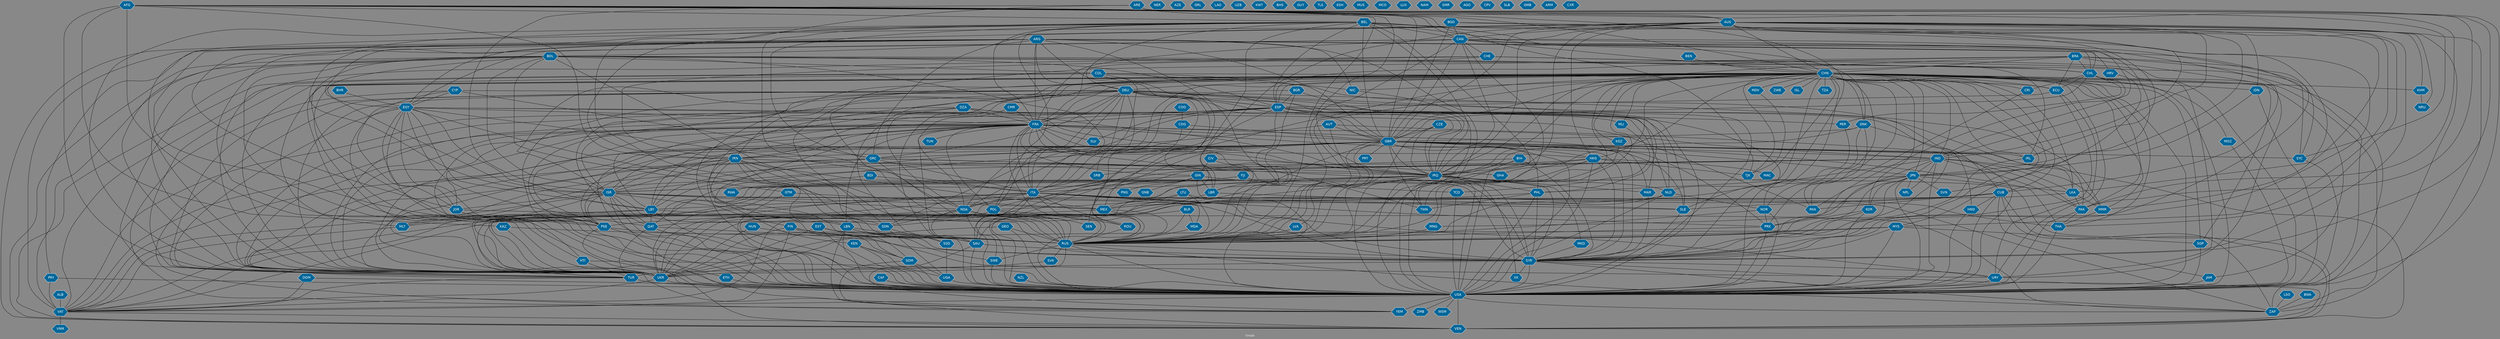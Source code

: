 // Countries together in item graph
graph {
	graph [bgcolor="#888888" fontcolor=white fontsize=12 label="Graph" outputorder=edgesfirst overlap=prism]
	node [color=white fillcolor="#006699" fontcolor=white fontname=Helvetica shape=hexagon style=filled]
	edge [arrowhead=open color=black fontcolor=white fontname=Courier fontsize=12]
		RUS [label=RUS]
		GBR [label=GBR]
		USA [label=USA]
		CAN [label=CAN]
		UGA [label=UGA]
		ESP [label=ESP]
		JPN [label=JPN]
		PHL [label=PHL]
		PAN [label=PAN]
		IRN [label=IRN]
		SAU [label=SAU]
		ISR [label=ISR]
		PSE [label=PSE]
		LBR [label=LBR]
		COL [label=COL]
		SYR [label=SYR]
		TUR [label=TUR]
		BRA [label=BRA]
		IRQ [label=IRQ]
		HKG [label=HKG]
		CHN [label=CHN]
		ARG [label=ARG]
		AFG [label=AFG]
		SWE [label=SWE]
		COG [label=COG]
		NGA [label=NGA]
		DEU [label=DEU]
		BHR [label=BHR]
		UKR [label=UKR]
		PRK [label=PRK]
		AUS [label=AUS]
		MLT [label=MLT]
		VAT [label=VAT]
		POL [label=POL]
		PAK [label=PAK]
		ZWE [label=ZWE]
		FRA [label=FRA]
		DNK [label=DNK]
		ITA [label=ITA]
		YEM [label=YEM]
		ZAF [label=ZAF]
		KOR [label=KOR]
		BLR [label=BLR]
		PRY [label=PRY]
		MEX [label=MEX]
		SLE [label=SLE]
		EGY [label=EGY]
		PRT [label=PRT]
		VEN [label=VEN]
		JAM [label=JAM]
		LBY [label=LBY]
		IND [label=IND]
		NER [label=NER]
		GRC [label=GRC]
		MAR [label=MAR]
		BEL [label=BEL]
		RWA [label=RWA]
		KHM [label=KHM]
		HND [label=HND]
		CHL [label=CHL]
		CAF [label=CAF]
		IRL [label=IRL]
		GIN [label=GIN]
		THA [label=THA]
		GTM [label=GTM]
		FJI [label=FJI]
		CHE [label=CHE]
		PER [label=PER]
		AUT [label=AUT]
		KEN [label=KEN]
		ECU [label=ECU]
		DZA [label=DZA]
		ARE [label=ARE]
		MYS [label=MYS]
		CRI [label=CRI]
		TUN [label=TUN]
		CUB [label=CUB]
		JOR [label=JOR]
		LBN [label=LBN]
		MLI [label=MLI]
		BOL [label=BOL]
		EST [label=EST]
		AZE [label=AZE]
		CMR [label=CMR]
		GEO [label=GEO]
		BGR [label=BGR]
		BDI [label=BDI]
		BIH [label=BIH]
		GRL [label=GRL]
		ROU [label=ROU]
		HTI [label=HTI]
		SLV [label=SLV]
		FIN [label=FIN]
		SOM [label=SOM]
		NIC [label=NIC]
		LSO [label=LSO]
		IDN [label=IDN]
		GNB [label=GNB]
		CYP [label=CYP]
		WSM [label=WSM]
		CZE [label=CZE]
		ALB [label=ALB]
		NZL [label=NZL]
		SEN [label=SEN]
		MNG [label=MNG]
		TCD [label=TCD]
		QAT [label=QAT]
		MMR [label=MMR]
		NPL [label=NPL]
		DOM [label=DOM]
		SDN [label=SDN]
		NLD [label=NLD]
		HRV [label=HRV]
		LAO [label=LAO]
		NOR [label=NOR]
		UZB [label=UZB]
		GHA [label=GHA]
		TWN [label=TWN]
		CIV [label=CIV]
		SVK [label=SVK]
		LKA [label=LKA]
		BGD [label=BGD]
		MDA [label=MDA]
		SSD [label=SSD]
		URY [label=URY]
		ISL [label=ISL]
		KWT [label=KWT]
		HUN [label=HUN]
		TJK [label=TJK]
		BHS [label=BHS]
		XK [label=XK]
		GUY [label=GUY]
		BEN [label=BEN]
		MAC [label=MAC]
		TLS [label=TLS]
		ZMB [label=ZMB]
		BWA [label=BWA]
		ESH [label=ESH]
		SVN [label=SVN]
		MOZ [label=MOZ]
		SRB [label=SRB]
		SYC [label=SYC]
		KAZ [label=KAZ]
		MDV [label=MDV]
		COD [label=COD]
		VNM [label=VNM]
		TZA [label=TZA]
		LVA [label=LVA]
		PNG [label=PNG]
		LTU [label=LTU]
		MUS [label=MUS]
		ETH [label=ETH]
		MCO [label=MCO]
		LUX [label=LUX]
		MKD [label=MKD]
		SGP [label=SGP]
		NAM [label=NAM]
		SMR [label=SMR]
		AGO [label=AGO]
		KGZ [label=KGZ]
		CPV [label=CPV]
		SLB [label=SLB]
		GMB [label=GMB]
		NRU [label=NRU]
		ARM [label=ARM]
		"CXR " [label="CXR "]
			DEU -- ITA [weight=5]
			COL -- ECU [weight=1]
			JPN -- LKA [weight=2]
			COL -- VAT [weight=2]
			USA -- VAT [weight=2]
			GRC -- IRQ [weight=4]
			ESP -- HND [weight=2]
			DEU -- POL [weight=4]
			ECU -- URY [weight=1]
			CHN -- IRQ [weight=6]
			AFG -- RUS [weight=1]
			BRA -- ESP [weight=2]
			THA -- USA [weight=2]
			CAN -- GBR [weight=14]
			IND -- MEX [weight=1]
			IND -- JPN [weight=26]
			FIN -- URY [weight=1]
			CHN -- MMR [weight=1]
			NLD -- TUR [weight=2]
			CHN -- FIN [weight=1]
			AFG -- TJK [weight=1]
			IRQ -- QAT [weight=3]
			ESP -- SDN [weight=8]
			CHE -- USA [weight=7]
			GBR -- LBY [weight=1]
			CHN -- ZWE [weight=1]
			BEN -- CHN [weight=1]
			AUS -- JPN [weight=5]
			HKG -- TWN [weight=14]
			CHN -- PRK [weight=2]
			LBY -- USA [weight=11]
			ITA -- PRK [weight=1]
			BGD -- GBR [weight=7]
			USA -- YEM [weight=17]
			COG -- NGA [weight=1]
			CHN -- SDN [weight=5]
			CAN -- CHE [weight=1]
			HKG -- SYR [weight=1]
			ISR -- VEN [weight=1]
			ITA -- NGA [weight=2]
			HUN -- UKR [weight=6]
			NGA -- SAU [weight=1]
			JPN -- SVN [weight=1]
			ISR -- QAT [weight=1]
			KOR -- PRK [weight=8]
			NGA -- USA [weight=14]
			IRQ -- MKD [weight=2]
			KOR -- USA [weight=9]
			AFG -- CAN [weight=8]
			EGY -- PSE [weight=31]
			BOL -- YEM [weight=1]
			ARG -- USA [weight=10]
			CHE -- SGP [weight=2]
			FRA -- HKG [weight=1]
			CHN -- IDN [weight=3]
			ARG -- PRY [weight=1]
			FRA -- LBY [weight=2]
			PSE -- SAU [weight=3]
			ESP -- UKR [weight=3]
			CHN -- IND [weight=104]
			BEL -- IRL [weight=1]
			MLI -- TCD [weight=3]
			AUS -- IRQ [weight=46]
			FIN -- SOM [weight=1]
			CAN -- CHN [weight=11]
			DZA -- PSE [weight=2]
			GBR -- IND [weight=5]
			LBY -- QAT [weight=5]
			ARG -- FRA [weight=5]
			LBN -- SYR [weight=37]
			BGD -- IND [weight=1]
			CHN -- FRA [weight=4]
			CHN -- MLI [weight=2]
			CUB -- VAT [weight=2]
			BOL -- ESP [weight=2]
			PHL -- TWN [weight=3]
			GEO -- RUS [weight=3]
			IRN -- SYR [weight=18]
			BOL -- VAT [weight=3]
			ARE -- LBY [weight=2]
			ESP -- RUS [weight=1]
			DZA -- USA [weight=2]
			KEN -- USA [weight=4]
			CRI -- PAN [weight=1]
			CHN -- NIC [weight=1]
			AUS -- GBR [weight=8]
			GBR -- SDN [weight=2]
			IRN -- RUS [weight=6]
			USA -- ZAF [weight=1]
			EST -- UKR [weight=4]
			CIV -- LBR [weight=1]
			IRQ -- NLD [weight=4]
			IND -- NGA [weight=2]
			BRA -- NGA [weight=1]
			DNK -- IRQ [weight=6]
			AFG -- KAZ [weight=2]
			ESP -- NLD [weight=2]
			SWE -- USA [weight=1]
			HTI -- USA [weight=2]
			CHN -- ITA [weight=4]
			ARG -- ITA [weight=1]
			LTU -- UKR [weight=4]
			AFG -- NLD [weight=1]
			NLD -- USA [weight=2]
			FRA -- SYR [weight=55]
			MEX -- USA [weight=33]
			CHN -- MNG [weight=1]
			CAN -- CUB [weight=5]
			KAZ -- RUS [weight=1]
			CAN -- FRA [weight=2]
			SOM -- USA [weight=42]
			BLR -- MDA [weight=1]
			FRA -- TWN [weight=1]
			FRA -- RUS [weight=54]
			AUT -- UKR [weight=2]
			EGY -- IRQ [weight=2]
			POL -- RUS [weight=24]
			HKG -- TJK [weight=1]
			GBR -- USA [weight=116]
			IRN -- MEX [weight=1]
			GIN -- LBR [weight=2]
			GBR -- PRK [weight=5]
			BOL -- GTM [weight=1]
			AUS -- UKR [weight=6]
			SYR -- USA [weight=384]
			ISR -- JOR [weight=3]
			BEL -- LBR [weight=1]
			AUS -- HKG [weight=1]
			ITA -- LBY [weight=2]
			ISR -- SYR [weight=43]
			DNK -- GBR [weight=6]
			IRQ -- USA [weight=254]
			CHN -- IRN [weight=4]
			HKG -- MAC [weight=2]
			FRA -- IRQ [weight=195]
			FRA -- POL [weight=1]
			RUS -- SVK [weight=4]
			QAT -- SYR [weight=6]
			ARG -- GBR [weight=2]
			CHL -- ECU [weight=2]
			DOM -- VAT [weight=7]
			ITA -- UKR [weight=2]
			CUB -- JAM [weight=1]
			DEU -- SOM [weight=8]
			AUS -- RUS [weight=17]
			DEU -- LBR [weight=1]
			BRA -- IRQ [weight=2]
			JPN -- UKR [weight=6]
			CHN -- GHA [weight=1]
			SYR -- VEN [weight=1]
			USA -- VEN [weight=15]
			GBR -- ITA [weight=6]
			COL -- USA [weight=1]
			GIN -- TCD [weight=1]
			POL -- UKR [weight=13]
			CHN -- MYS [weight=3]
			CHN -- NOR [weight=1]
			PRK -- RUS [weight=1]
			SYR -- XK [weight=2]
			BRA -- URY [weight=1]
			EGY -- TUR [weight=3]
			BGR -- IRQ [weight=2]
			IND -- NPL [weight=3]
			BHR -- EGY [weight=1]
			IRQ -- XK [weight=2]
			EGY -- FRA [weight=1]
			CUB -- MEX [weight=5]
			CUB -- PAN [weight=4]
			CHN -- HTI [weight=1]
			CAN -- USA [weight=16]
			AUS -- THA [weight=5]
			URY -- USA [weight=6]
			ARG -- DEU [weight=4]
			CHN -- THA [weight=2]
			CHN -- TZA [weight=1]
			PRY -- USA [weight=1]
			FRA -- MAR [weight=1]
			GBR -- LVA [weight=1]
			MNG -- RUS [weight=10]
			FRA -- IND [weight=1]
			HKG -- UKR [weight=1]
			CAN -- RUS [weight=18]
			CHN -- JAM [weight=2]
			MDV -- TJK [weight=1]
			BOL -- IRL [weight=1]
			CHN -- DEU [weight=1]
			SYC -- USA [weight=3]
			HKG -- RUS [weight=1]
			AUS -- GRC [weight=1]
			CAF -- USA [weight=2]
			CHN -- MDV [weight=10]
			BIH -- IRQ [weight=4]
			LTU -- POL [weight=4]
			GBR -- GRC [weight=2]
			DEU -- YEM [weight=1]
			TUR -- USA [weight=30]
			CHN -- ESP [weight=6]
			DEU -- ESP [weight=5]
			MOZ -- USA [weight=1]
			ISR -- LBN [weight=4]
			ARG -- VEN [weight=1]
			CHN -- ROU [weight=1]
			PSE -- VEN [weight=2]
			CHL -- PER [weight=8]
			BEL -- USA [weight=6]
			COL -- CUB [weight=4]
			EGY -- QAT [weight=16]
			CHN -- MOZ [weight=1]
			AUS -- USA [weight=14]
			ESP -- TUR [weight=3]
			AUT -- SYR [weight=1]
			CYP -- SYR [weight=11]
			LBY -- UKR [weight=1]
			FIN -- VAT [weight=1]
			EGY -- ISR [weight=9]
			DOM -- USA [weight=1]
			PHL -- SAU [weight=1]
			GBR -- HKG [weight=26]
			POL -- ROU [weight=2]
			VAT -- VNM [weight=1]
			LBN -- RUS [weight=1]
			IRL -- SYR [weight=2]
			IRQ -- RUS [weight=2]
			IDN -- JPN [weight=1]
			SOM -- UGA [weight=2]
			JPN -- PRK [weight=18]
			BLR -- UKR [weight=35]
			GBR -- SLE [weight=2]
			BRA -- CHL [weight=2]
			CHN -- JPN [weight=62]
			GIN -- SLE [weight=1]
			IRQ -- SAU [weight=5]
			IRQ -- SYR [weight=179]
			EGY -- RUS [weight=2]
			CHN -- IRL [weight=1]
			ISR -- USA [weight=28]
			DEU -- GRC [weight=2]
			CHN -- URY [weight=1]
			CHL -- GBR [weight=1]
			GBR -- RUS [weight=20]
			KEN -- SOM [weight=3]
			MYS -- UKR [weight=4]
			CHL -- USA [weight=6]
			BEL -- GBR [weight=7]
			DZA -- MLI [weight=3]
			POL -- USA [weight=2]
			BOL -- USA [weight=6]
			GBR -- SYR [weight=29]
			JPN -- MNG [weight=2]
			GIN -- PNG [weight=3]
			BGR -- RUS [weight=1]
			ISR -- PSE [weight=248]
			HND -- USA [weight=3]
			IND -- PAK [weight=36]
			CHN -- LKA [weight=15]
			ALB -- VAT [weight=28]
			EGY -- JOR [weight=1]
			BOL -- PSE [weight=1]
			ESP -- FRA [weight=2]
			NLD -- RUS [weight=1]
			AFG -- IRN [weight=5]
			ITA -- MDA [weight=1]
			BOL -- ISR [weight=1]
			ARG -- CHL [weight=3]
			DEU -- IRQ [weight=13]
			AFG -- AUS [weight=3]
			TCD -- USA [weight=1]
			VAT -- VEN [weight=1]
			AFG -- BEL [weight=2]
			ITA -- URY [weight=1]
			LBY -- MLT [weight=1]
			CHN -- SSD [weight=5]
			GBR -- SAU [weight=5]
			CAN -- IRQ [weight=6]
			ARG -- HTI [weight=1]
			JOR -- USA [weight=3]
			BEL -- CAN [weight=1]
			QAT -- TUR [weight=2]
			CHN -- SGP [weight=1]
			IRN -- SAU [weight=13]
			GTM -- USA [weight=1]
			DZA -- LBY [weight=1]
			BOL -- RUS [weight=13]
			CHN -- NGA [weight=1]
			FRA -- LBN [weight=1]
			HKG -- IRQ [weight=1]
			DEU -- NGA [weight=1]
			JOR -- PSE [weight=2]
			ISR -- RUS [weight=1]
			LKA -- PAK [weight=1]
			BDI -- ITA [weight=3]
			ESP -- ITA [weight=5]
			ESP -- SLE [weight=9]
			IND -- ITA [weight=7]
			DNK -- USA [weight=1]
			ESP -- LBY [weight=4]
			CYP -- JOR [weight=1]
			CHN -- MLT [weight=1]
			IRQ -- TUR [weight=39]
			LBN -- USA [weight=1]
			USA -- ZMB [weight=3]
			JPN -- KOR [weight=12]
			FRA -- VAT [weight=2]
			AUS -- SYR [weight=6]
			FRA -- TUR [weight=11]
			DZA -- IRQ [weight=1]
			BEL -- SYR [weight=12]
			MDA -- RUS [weight=2]
			GIN -- MLT [weight=2]
			IRQ -- ITA [weight=4]
			ITA -- THA [weight=2]
			CHE -- UKR [weight=1]
			ECU -- ESP [weight=1]
			BEL -- RUS [weight=4]
			CUB -- USA [weight=15]
			ROU -- RUS [weight=5]
			FIN -- RUS [weight=1]
			LKA -- MMR [weight=6]
			LBR -- SLE [weight=2]
			COD -- COG [weight=2]
			ARE -- AUS [weight=1]
			CHN -- SLE [weight=2]
			CYP -- GRC [weight=1]
			ISR -- MEX [weight=1]
			FRA -- UKR [weight=20]
			FRA -- GIN [weight=2]
			SYR -- URY [weight=1]
			AUS -- ZAF [weight=1]
			CHN -- HKG [weight=134]
			HKG -- USA [weight=15]
			DEU -- MMR [weight=1]
			SYR -- TUR [weight=200]
			CHN -- MAC [weight=6]
			NGA -- UKR [weight=1]
			GRC -- LBY [weight=1]
			EGY -- ITA [weight=2]
			SAU -- YEM [weight=3]
			AUS -- IDN [weight=2]
			LBY -- SDN [weight=3]
			NOR -- PRK [weight=1]
			COL -- MEX [weight=1]
			BIH -- SRB [weight=7]
			AFG -- GBR [weight=1]
			CHN -- DNK [weight=1]
			DEU -- GBR [weight=17]
			GBR -- PRT [weight=1]
			BRA -- USA [weight=9]
			ARG -- VAT [weight=12]
			BIH -- USA [weight=1]
			BEL -- GRC [weight=1]
			LBR -- USA [weight=16]
			FRA -- JOR [weight=1]
			CZE -- GBR [weight=3]
			CHN -- ISR [weight=1]
			CAN -- JPN [weight=1]
			CHN -- ZAF [weight=15]
			JOR -- SYR [weight=5]
			BEL -- IRN [weight=1]
			EST -- RUS [weight=20]
			PRK -- USA [weight=74]
			CHN -- CRI [weight=1]
			SAU -- SYR [weight=13]
			ARE -- USA [weight=1]
			MMR -- THA [weight=2]
			AUT -- RUS [weight=5]
			IND -- LKA [weight=2]
			AUS -- EGY [weight=1]
			BGD -- MMR [weight=1]
			GBR -- SYC [weight=10]
			BOL -- COL [weight=8]
			NGA -- SEN [weight=6]
			DEU -- PHL [weight=12]
			QAT -- USA [weight=2]
			AUS -- CAN [weight=1]
			EGY -- ETH [weight=1]
			CAN -- CHL [weight=1]
			LVA -- RUS [weight=2]
			ARG -- SYC [weight=1]
			CZE -- IRQ [weight=1]
			IND -- USA [weight=64]
			IRN -- SDN [weight=7]
			CHN -- TWN [weight=8]
			ISR -- VAT [weight=5]
			BEL -- IND [weight=1]
			DZA -- FRA [weight=123]
			GBR -- PAK [weight=7]
			EGY -- USA [weight=14]
			LBN -- YEM [weight=2]
			GBR -- IRL [weight=3]
			GBR -- QAT [weight=3]
			AUT -- GBR [weight=1]
			CHN -- TUR [weight=3]
			DNK -- NOR [weight=1]
			ISR -- ZAF [weight=3]
			IRN -- PSE [weight=2]
			IRN -- YEM [weight=2]
			BEL -- JOR [weight=2]
			CUB -- HND [weight=2]
			FIN -- UKR [weight=1]
			AUS -- NRU [weight=1]
			ITA -- SWE [weight=3]
			FRA -- USA [weight=57]
			CIV -- GHA [weight=5]
			JAM -- USA [weight=31]
			SLE -- USA [weight=1]
			FRA -- GBR [weight=26]
			IRN -- IRQ [weight=31]
			MEX -- RUS [weight=1]
			IRQ -- UKR [weight=7]
			GBR -- TWN [weight=2]
			ARG -- BOL [weight=3]
			CHE -- IRN [weight=8]
			DEU -- NLD [weight=1]
			BOL -- UKR [weight=15]
			GIN -- GNB [weight=9]
			LSO -- ZAF [weight=7]
			CHN -- PHL [weight=18]
			AFG -- IRQ [weight=2]
			ARG -- ISR [weight=1]
			HRV -- SVN [weight=1]
			RUS -- UKR [weight=765]
			ITA -- USA [weight=4]
			GTM -- MEX [weight=1]
			IRN -- USA [weight=94]
			FRA -- PSE [weight=4]
			GBR -- POL [weight=1]
			DEU -- QAT [weight=5]
			BRA -- SYC [weight=2]
			ESP -- USA [weight=4]
			CUB -- ZAF [weight=1]
			DEU -- PAK [weight=1]
			CHN -- KOR [weight=7]
			DEU -- SRB [weight=2]
			BEL -- UKR [weight=3]
			SGP -- USA [weight=2]
			LKA -- VAT [weight=5]
			AFG -- UKR [weight=4]
			HTI -- TUR [weight=3]
			DEU -- UKR [weight=45]
			JPN -- NPL [weight=2]
			IND -- MMR [weight=3]
			ETH -- USA [weight=3]
			CAN -- UKR [weight=9]
			CIV -- GIN [weight=1]
			CHN -- TJK [weight=12]
			CHL -- CRI [weight=1]
			FJI -- ISR [weight=1]
			COL -- NIC [weight=1]
			LTU -- USA [weight=1]
			HUN -- RUS [weight=2]
			CHL -- PAN [weight=1]
			ARG -- HRV [weight=1]
			FRA -- LBR [weight=3]
			DEU -- TUR [weight=1]
			NOR -- USA [weight=1]
			KOR -- RUS [weight=3]
			RUS -- USA [weight=129]
			FRA -- SLV [weight=1]
			GRC -- VAT [weight=1]
			FRA -- ITA [weight=5]
			KHM -- NRU [weight=1]
			IRQ -- PHL [weight=1]
			ARG -- PSE [weight=1]
			CHN -- SYR [weight=1]
			FRA -- ISR [weight=4]
			BRA -- CHN [weight=2]
			BOL -- EGY [weight=1]
			AUS -- CHN [weight=5]
			CHN -- PAK [weight=8]
			IRQ -- VAT [weight=3]
			BGD -- CAN [weight=1]
			CHE -- FRA [weight=3]
			IND -- ISR [weight=1]
			COL -- ESP [weight=1]
			BOL -- ITA [weight=1]
			GBR -- IRN [weight=33]
			ESP -- PER [weight=2]
			LTU -- RUS [weight=2]
			CAN -- SYR [weight=3]
			IRN -- KEN [weight=3]
			BRA -- ECU [weight=1]
			RUS -- ZAF [weight=5]
			CYP -- TUR [weight=2]
			DEU -- PSE [weight=1]
			IRQ -- ISR [weight=1]
			MYS -- RUS [weight=1]
			PAK -- THA [weight=2]
			KEN -- UGA [weight=1]
			NIC -- USA [weight=1]
			AFG -- USA [weight=50]
			ARG -- RUS [weight=2]
			SSD -- UGA [weight=4]
			SYR -- ZAF [weight=1]
			TUR -- VAT [weight=5]
			MYS -- SYR [weight=3]
			ISR -- UKR [weight=1]
			ITA -- MLT [weight=1]
			PER -- USA [weight=1]
			KAZ -- UKR [weight=2]
			IRN -- ISR [weight=25]
			BEL -- FRA [weight=17]
			CHL -- URY [weight=2]
			GBR -- PSE [weight=7]
			SDN -- SSD [weight=35]
			CUB -- SLE [weight=2]
			GBR -- THA [weight=66]
			GBR -- MEX [weight=4]
			DEU -- SYR [weight=11]
			GBR -- JPN [weight=2]
			BEL -- DEU [weight=1]
			ISR -- NGA [weight=6]
			AUS -- KHM [weight=18]
			FJI -- SYR [weight=29]
			MYS -- USA [weight=1]
			BWA -- ZAF [weight=1]
			ARE -- PAK [weight=1]
			DEU -- RUS [weight=35]
			JPN -- USA [weight=7]
			CHN -- USA [weight=65]
			NLD -- NOR [weight=2]
			GRC -- TUR [weight=1]
			CHN -- GBR [weight=24]
			NOR -- RUS [weight=1]
			AFG -- SYC [weight=2]
			MEX -- PSE [weight=1]
			RUS -- SYR [weight=30]
			BLR -- RUS [weight=10]
			CHE -- CHL [weight=1]
			UGA -- USA [weight=3]
			GBR -- ISR [weight=3]
			COL -- VEN [weight=5]
			MKD -- SYR [weight=2]
			CHN -- RUS [weight=25]
			CHN -- ECU [weight=2]
			DNK -- PAN [weight=1]
			FRA -- SAU [weight=1]
			UKR -- USA [weight=84]
			PSE -- USA [weight=17]
			ITA -- ROU [weight=1]
			MAR -- SYR [weight=1]
			GEO -- USA [weight=2]
			CHN -- ISL [weight=5]
			ESP -- VAT [weight=2]
			GBR -- IRQ [weight=121]
			CHN -- CUB [weight=1]
			KGZ -- RUS [weight=1]
			CMR -- NGA [weight=3]
			MLT -- VAT [weight=1]
			GRC -- RUS [weight=1]
			DEU -- FRA [weight=34]
			ITA -- RUS [weight=8]
			PHL -- USA [weight=2]
			CAN -- EGY [weight=1]
			BEL -- ISR [weight=1]
			PAK -- USA [weight=12]
			ARE -- SAU [weight=4]
			UKR -- VAT [weight=1]
			CMR -- FRA [weight=1]
			CHN -- KHM [weight=1]
			GRC -- SYR [weight=4]
			ITA -- SYR [weight=1]
			BGR -- ESP [weight=4]
			BDI -- RWA [weight=1]
			BOL -- VEN [weight=1]
			BGR -- ITA [weight=4]
			EGY -- PAN [weight=1]
			PHL -- SYR [weight=10]
			BEL -- DNK [weight=4]
			NGA -- ZAF [weight=13]
			DEU -- IRN [weight=3]
			AUS -- LKA [weight=1]
			CHN -- UKR [weight=5]
			GEO -- UKR [weight=2]
			ESP -- GBR [weight=55]
			EGY -- LBY [weight=1]
			IRQ -- MAR [weight=1]
			ARG -- NIC [weight=1]
			SDN -- UGA [weight=4]
			DEU -- ISR [weight=1]
			CUB -- VEN [weight=9]
			CHN -- KGZ [weight=1]
			GRC -- ITA [weight=1]
			PRY -- VAT [weight=10]
			NZL -- USA [weight=2]
			AFG -- CHN [weight=2]
			IDN -- USA [weight=2]
			BIH -- SYR [weight=4]
			COG -- GBR [weight=1]
			EST -- SWE [weight=3]
			AUS -- IND [weight=24]
			IND -- RUS [weight=3]
			GBR -- TUR [weight=2]
			SOM -- YEM [weight=4]
			NGA -- SDN [weight=1]
			FRA -- SOM [weight=1]
			ESP -- SLV [weight=1]
			JPN -- SYR [weight=1]
			IRQ -- VEN [weight=1]
			MYS -- SGP [weight=2]
			GIN -- SEN [weight=5]
			GBR -- UKR [weight=21]
			BEL -- IRQ [weight=15]
			ITA -- VAT [weight=11]
			CZE -- RUS [weight=1]
			SVK -- UKR [weight=4]
			ECU -- SYR [weight=1]
			JPN -- RUS [weight=24]
			DEU -- USA [weight=7]
			BEL -- POL [weight=2]
			FRA -- IRN [weight=13]
			USA -- WSM [weight=2]
			LBN -- SAU [weight=1]
			ESP -- IRQ [weight=2]
			ESP -- MAR [weight=7]
			CYP -- EGY [weight=1]
			BOL -- CHL [weight=8]
			BEL -- ESP [weight=1]
			GBR -- VEN [weight=2]
			AUS -- MEX [weight=2]
			RUS -- SWE [weight=3]
			GBR -- PHL [weight=2]
			FRA -- TUN [weight=1]
			AFG -- PAK [weight=10]
			EST -- USA [weight=9]
			BOL -- ZAF [weight=1]
			ARE -- SYR [weight=3]
			GBR -- LKA [weight=1]
			SAU -- USA [weight=13]
			IRN -- LBN [weight=7]
			AUS -- MYS [weight=1]
}